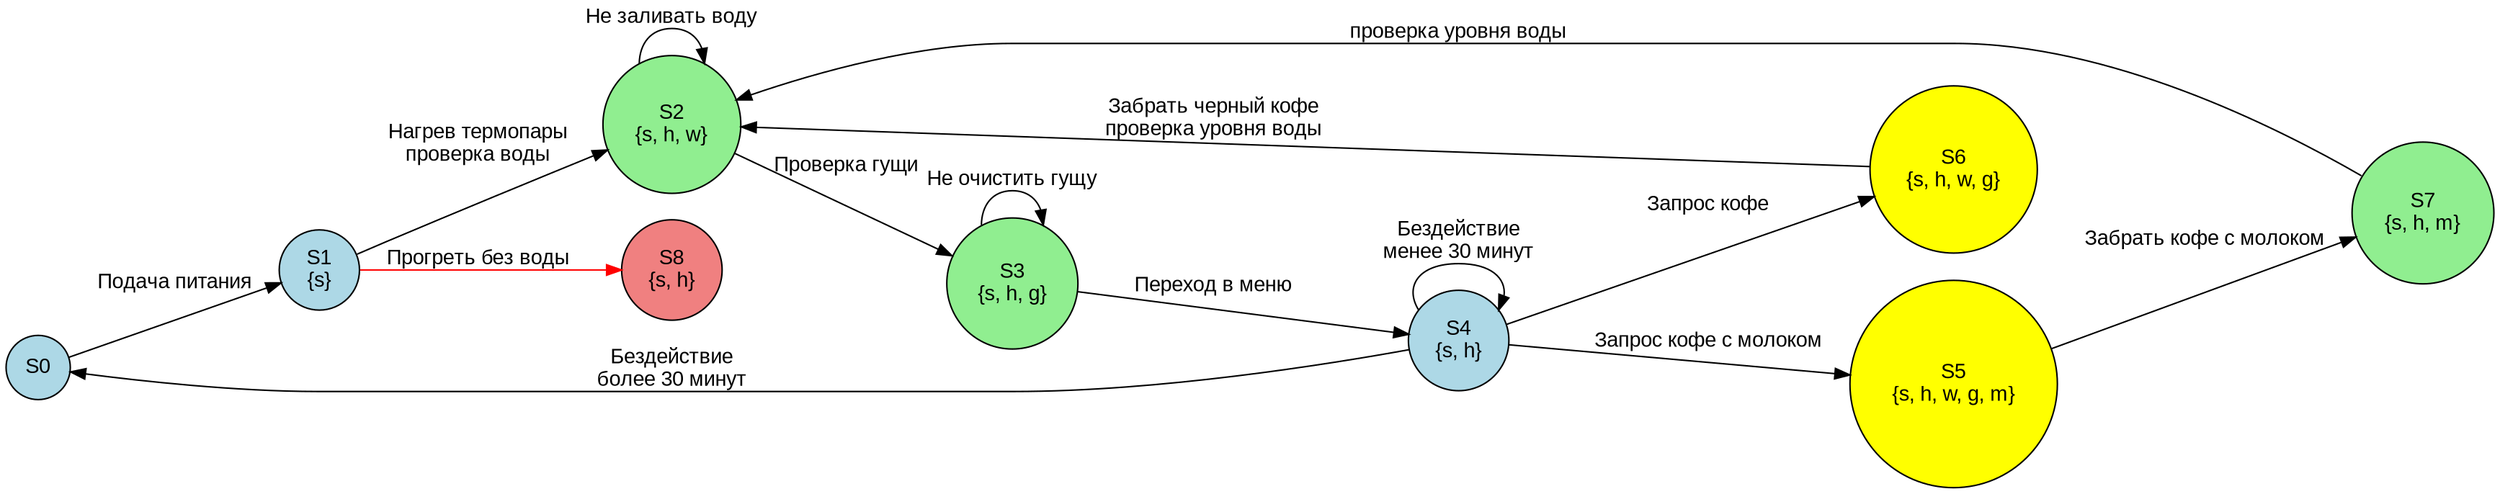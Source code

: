 digraph KripkeGraph {
    // Установка общих свойств вершин и рёбер
    rankdir=LR;
    node [shape=circle, style=filled, fontname="Arial"];
    edge [fontname="Arial"];

    // Определение вершин с предикатами и метками
    S0 [label="S0\n", fillcolor="lightblue"];
    S1 [label="S1\n{s}", fillcolor="lightblue"];
    S2 [label="S2\n{s, h, w}", fillcolor="lightgreen"];
    S3 [label="S3\n{s, h, g}", fillcolor="lightgreen"];
    S4 [label="S4\n{s, h}", fillcolor="lightblue"];
    S5 [label="S5\n{s, h, w, g, m}", fillcolor="yellow"];
    S6 [label="S6\n{s, h, w, g}", fillcolor="yellow"];
    S7 [label="S7\n{s, h, m}", fillcolor="lightgreen"];
    S8 [label="S8\n{s, h}", fillcolor="lightcoral"];  // Нарушение свойства безопасности

    // Определение рёбер с действиями
    S0 -> S1 [label="Подача питания"];
    S1 -> S2 [label="Нагрев термопары\nпроверка воды"];
    S2 -> S3 [label="Проверка гущи"];
    S2 -> S2 [label="Не заливать воду"];

    S3 -> S4 [label="Переход в меню"];
    S3 -> S3 [label="Не очистить гущу"];

    S4 -> S4 [label="Бездействие\nменее 30 минут"];
    S4 -> S0 [label="Бездействие\nболее 30 минут"];
    S4 -> S5 [label="Запрос кофе c молоком"];
    S4 -> S6 [label="Запрос кофе"];
    S5 -> S7 [label="Забрать кофе с молоком\n"];
    S6 -> S2 [label="Забрать черный кофе\nпроверка уровня воды"];
    S7 -> S2 [label="проверка уровня воды"];

    // Дополнительные переходы
    S1 -> S8 [label="Прогреть без воды", color="red"];  // Нарушение свойства безопасности
}